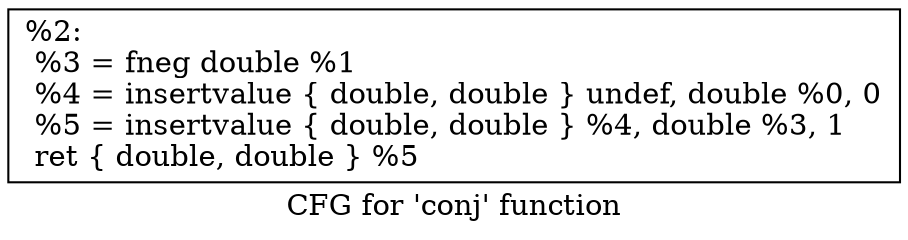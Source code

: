 digraph "CFG for 'conj' function" {
	label="CFG for 'conj' function";

	Node0x190d680 [shape=record,label="{%2:\l  %3 = fneg double %1\l  %4 = insertvalue \{ double, double \} undef, double %0, 0\l  %5 = insertvalue \{ double, double \} %4, double %3, 1\l  ret \{ double, double \} %5\l}"];
}
